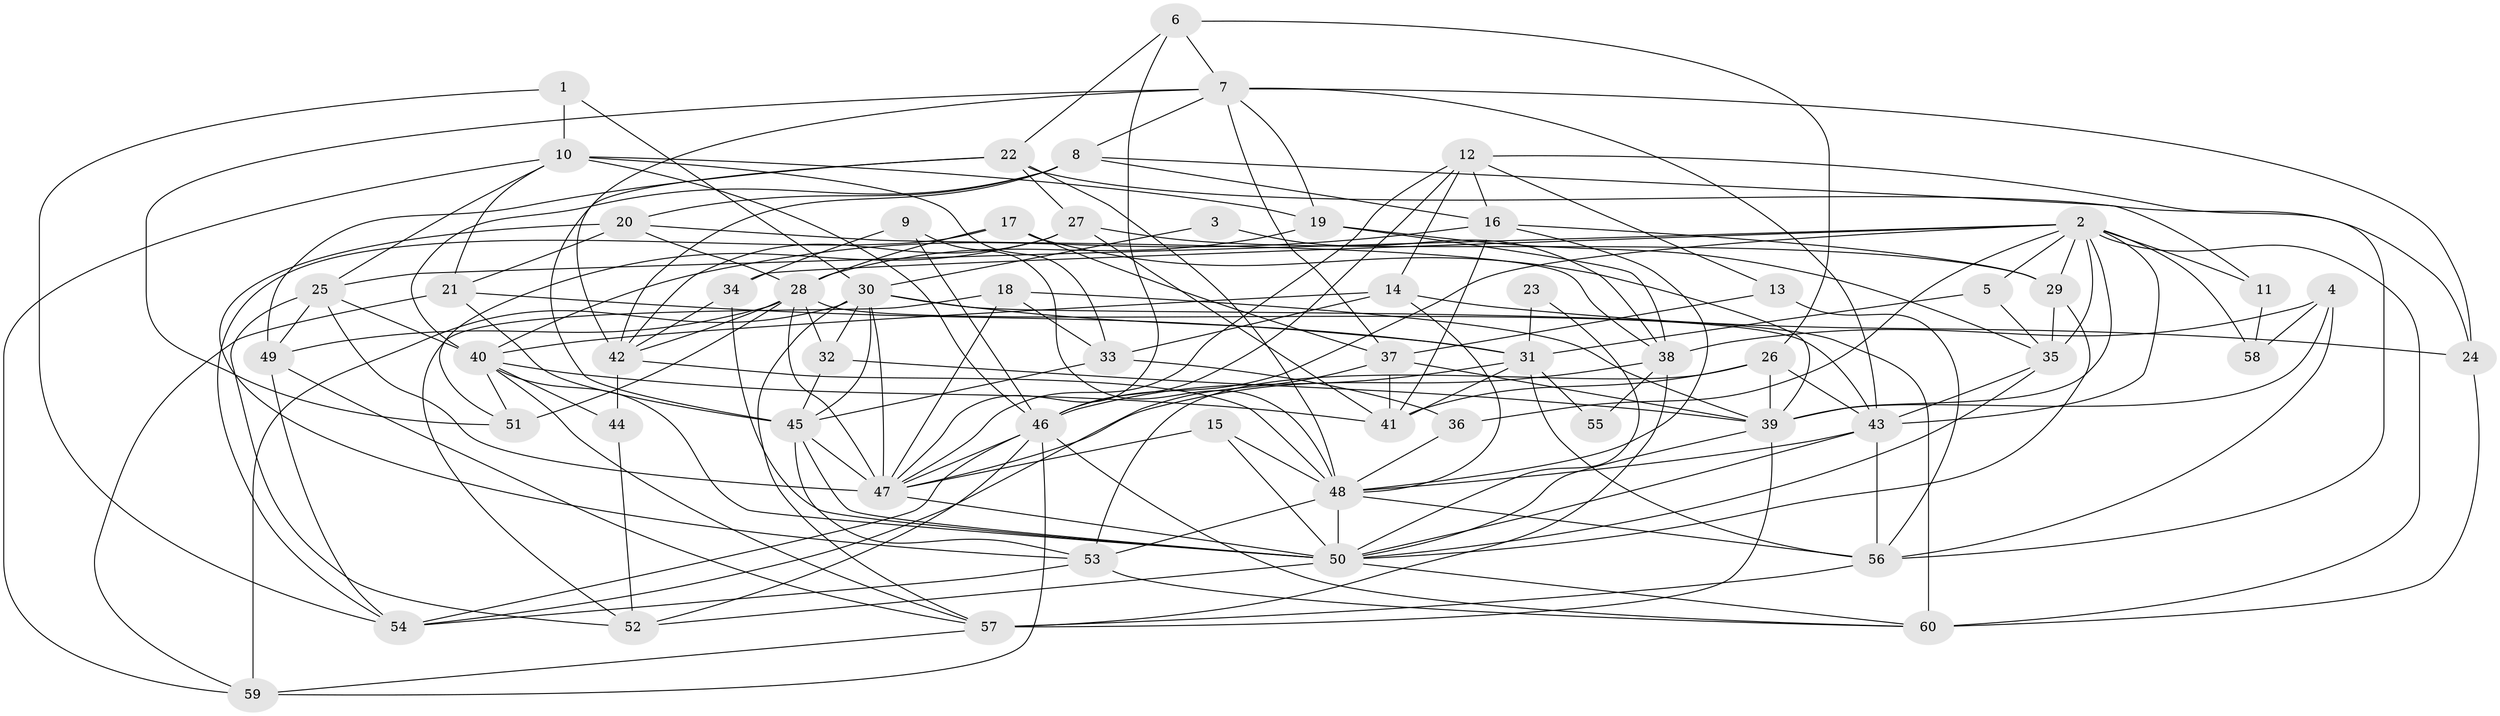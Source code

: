 // original degree distribution, {6: 0.08333333333333333, 4: 0.325, 3: 0.23333333333333334, 2: 0.125, 5: 0.2, 8: 0.016666666666666666, 7: 0.016666666666666666}
// Generated by graph-tools (version 1.1) at 2025/26/03/09/25 03:26:21]
// undirected, 60 vertices, 173 edges
graph export_dot {
graph [start="1"]
  node [color=gray90,style=filled];
  1;
  2;
  3;
  4;
  5;
  6;
  7;
  8;
  9;
  10;
  11;
  12;
  13;
  14;
  15;
  16;
  17;
  18;
  19;
  20;
  21;
  22;
  23;
  24;
  25;
  26;
  27;
  28;
  29;
  30;
  31;
  32;
  33;
  34;
  35;
  36;
  37;
  38;
  39;
  40;
  41;
  42;
  43;
  44;
  45;
  46;
  47;
  48;
  49;
  50;
  51;
  52;
  53;
  54;
  55;
  56;
  57;
  58;
  59;
  60;
  1 -- 10 [weight=1.0];
  1 -- 30 [weight=1.0];
  1 -- 54 [weight=1.0];
  2 -- 5 [weight=1.0];
  2 -- 11 [weight=1.0];
  2 -- 25 [weight=1.0];
  2 -- 29 [weight=1.0];
  2 -- 34 [weight=1.0];
  2 -- 35 [weight=1.0];
  2 -- 36 [weight=1.0];
  2 -- 39 [weight=1.0];
  2 -- 43 [weight=1.0];
  2 -- 46 [weight=1.0];
  2 -- 58 [weight=1.0];
  2 -- 60 [weight=1.0];
  3 -- 30 [weight=1.0];
  3 -- 38 [weight=1.0];
  4 -- 38 [weight=1.0];
  4 -- 39 [weight=1.0];
  4 -- 56 [weight=1.0];
  4 -- 58 [weight=1.0];
  5 -- 31 [weight=1.0];
  5 -- 35 [weight=1.0];
  6 -- 7 [weight=1.0];
  6 -- 22 [weight=1.0];
  6 -- 26 [weight=1.0];
  6 -- 47 [weight=1.0];
  7 -- 8 [weight=1.0];
  7 -- 19 [weight=1.0];
  7 -- 24 [weight=1.0];
  7 -- 37 [weight=1.0];
  7 -- 42 [weight=1.0];
  7 -- 43 [weight=1.0];
  7 -- 51 [weight=1.0];
  8 -- 11 [weight=1.0];
  8 -- 16 [weight=1.0];
  8 -- 20 [weight=1.0];
  8 -- 40 [weight=1.0];
  8 -- 42 [weight=1.0];
  9 -- 34 [weight=1.0];
  9 -- 46 [weight=1.0];
  9 -- 48 [weight=1.0];
  10 -- 19 [weight=1.0];
  10 -- 21 [weight=1.0];
  10 -- 25 [weight=1.0];
  10 -- 33 [weight=1.0];
  10 -- 46 [weight=1.0];
  10 -- 59 [weight=1.0];
  11 -- 58 [weight=1.0];
  12 -- 13 [weight=1.0];
  12 -- 14 [weight=1.0];
  12 -- 16 [weight=1.0];
  12 -- 46 [weight=1.0];
  12 -- 47 [weight=1.0];
  12 -- 56 [weight=1.0];
  13 -- 37 [weight=1.0];
  13 -- 56 [weight=1.0];
  14 -- 24 [weight=1.0];
  14 -- 33 [weight=1.0];
  14 -- 40 [weight=1.0];
  14 -- 48 [weight=1.0];
  15 -- 47 [weight=1.0];
  15 -- 48 [weight=1.0];
  15 -- 50 [weight=1.0];
  16 -- 29 [weight=1.0];
  16 -- 40 [weight=1.0];
  16 -- 41 [weight=1.0];
  16 -- 48 [weight=1.0];
  17 -- 28 [weight=1.0];
  17 -- 37 [weight=1.0];
  17 -- 39 [weight=1.0];
  17 -- 54 [weight=1.0];
  18 -- 33 [weight=1.0];
  18 -- 39 [weight=1.0];
  18 -- 47 [weight=1.0];
  18 -- 52 [weight=1.0];
  19 -- 28 [weight=1.0];
  19 -- 35 [weight=1.0];
  19 -- 38 [weight=1.0];
  20 -- 21 [weight=1.0];
  20 -- 28 [weight=1.0];
  20 -- 38 [weight=1.0];
  20 -- 53 [weight=1.0];
  21 -- 31 [weight=1.0];
  21 -- 45 [weight=1.0];
  21 -- 59 [weight=1.0];
  22 -- 24 [weight=1.0];
  22 -- 27 [weight=1.0];
  22 -- 45 [weight=1.0];
  22 -- 48 [weight=1.0];
  22 -- 49 [weight=1.0];
  23 -- 31 [weight=1.0];
  23 -- 50 [weight=1.0];
  24 -- 60 [weight=2.0];
  25 -- 40 [weight=1.0];
  25 -- 47 [weight=1.0];
  25 -- 49 [weight=2.0];
  25 -- 52 [weight=1.0];
  26 -- 39 [weight=1.0];
  26 -- 41 [weight=1.0];
  26 -- 43 [weight=1.0];
  26 -- 53 [weight=1.0];
  27 -- 29 [weight=1.0];
  27 -- 41 [weight=1.0];
  27 -- 42 [weight=1.0];
  27 -- 51 [weight=1.0];
  28 -- 32 [weight=1.0];
  28 -- 42 [weight=1.0];
  28 -- 43 [weight=1.0];
  28 -- 47 [weight=1.0];
  28 -- 49 [weight=1.0];
  28 -- 51 [weight=1.0];
  29 -- 35 [weight=1.0];
  29 -- 50 [weight=1.0];
  30 -- 31 [weight=1.0];
  30 -- 32 [weight=1.0];
  30 -- 45 [weight=1.0];
  30 -- 47 [weight=1.0];
  30 -- 57 [weight=1.0];
  30 -- 59 [weight=1.0];
  30 -- 60 [weight=1.0];
  31 -- 41 [weight=1.0];
  31 -- 46 [weight=1.0];
  31 -- 55 [weight=1.0];
  31 -- 56 [weight=1.0];
  32 -- 39 [weight=1.0];
  32 -- 45 [weight=1.0];
  33 -- 36 [weight=1.0];
  33 -- 45 [weight=1.0];
  34 -- 42 [weight=1.0];
  34 -- 50 [weight=1.0];
  35 -- 43 [weight=1.0];
  35 -- 50 [weight=1.0];
  36 -- 48 [weight=1.0];
  37 -- 39 [weight=1.0];
  37 -- 41 [weight=1.0];
  37 -- 54 [weight=1.0];
  38 -- 47 [weight=1.0];
  38 -- 55 [weight=1.0];
  38 -- 57 [weight=1.0];
  39 -- 50 [weight=1.0];
  39 -- 57 [weight=1.0];
  40 -- 41 [weight=1.0];
  40 -- 44 [weight=1.0];
  40 -- 50 [weight=1.0];
  40 -- 51 [weight=1.0];
  40 -- 57 [weight=1.0];
  42 -- 44 [weight=1.0];
  42 -- 48 [weight=2.0];
  43 -- 48 [weight=1.0];
  43 -- 50 [weight=1.0];
  43 -- 56 [weight=2.0];
  44 -- 52 [weight=1.0];
  45 -- 47 [weight=1.0];
  45 -- 50 [weight=1.0];
  45 -- 53 [weight=1.0];
  46 -- 47 [weight=1.0];
  46 -- 52 [weight=1.0];
  46 -- 54 [weight=1.0];
  46 -- 59 [weight=1.0];
  46 -- 60 [weight=1.0];
  47 -- 50 [weight=1.0];
  48 -- 50 [weight=1.0];
  48 -- 53 [weight=1.0];
  48 -- 56 [weight=1.0];
  49 -- 54 [weight=1.0];
  49 -- 57 [weight=1.0];
  50 -- 52 [weight=1.0];
  50 -- 60 [weight=1.0];
  53 -- 54 [weight=1.0];
  53 -- 60 [weight=1.0];
  56 -- 57 [weight=1.0];
  57 -- 59 [weight=1.0];
}
